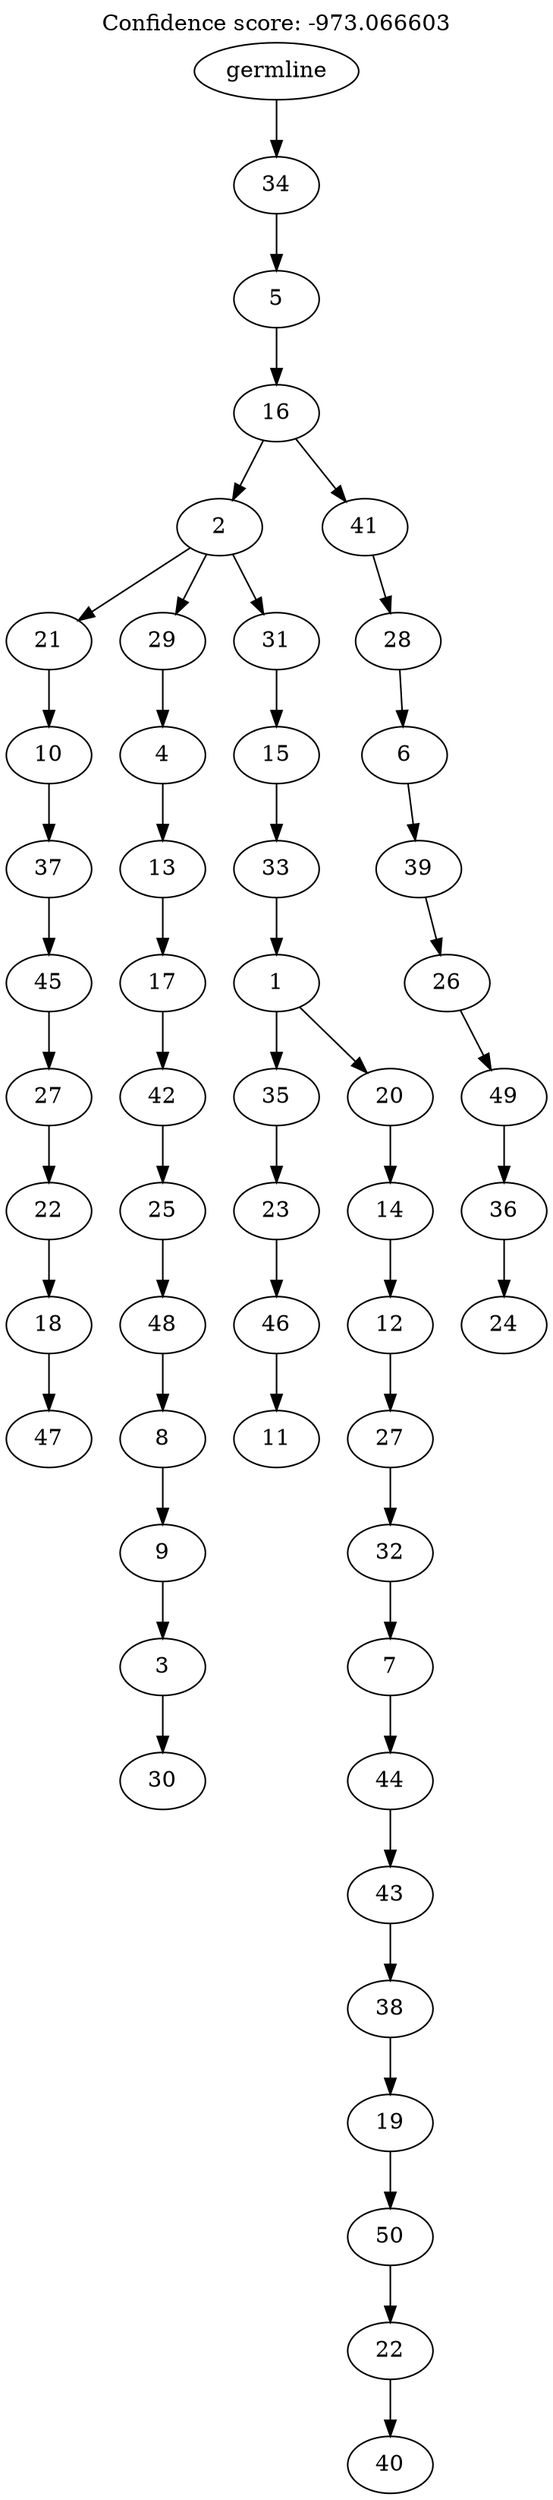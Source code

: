 digraph g {
	"51" -> "52";
	"52" [label="47"];
	"50" -> "51";
	"51" [label="18"];
	"49" -> "50";
	"50" [label="22"];
	"48" -> "49";
	"49" [label="27"];
	"47" -> "48";
	"48" [label="45"];
	"46" -> "47";
	"47" [label="37"];
	"45" -> "46";
	"46" [label="10"];
	"43" -> "44";
	"44" [label="30"];
	"42" -> "43";
	"43" [label="3"];
	"41" -> "42";
	"42" [label="9"];
	"40" -> "41";
	"41" [label="8"];
	"39" -> "40";
	"40" [label="48"];
	"38" -> "39";
	"39" [label="25"];
	"37" -> "38";
	"38" [label="42"];
	"36" -> "37";
	"37" [label="17"];
	"35" -> "36";
	"36" [label="13"];
	"34" -> "35";
	"35" [label="4"];
	"32" -> "33";
	"33" [label="11"];
	"31" -> "32";
	"32" [label="46"];
	"30" -> "31";
	"31" [label="23"];
	"28" -> "29";
	"29" [label="40"];
	"27" -> "28";
	"28" [label="22"];
	"26" -> "27";
	"27" [label="50"];
	"25" -> "26";
	"26" [label="19"];
	"24" -> "25";
	"25" [label="38"];
	"23" -> "24";
	"24" [label="43"];
	"22" -> "23";
	"23" [label="44"];
	"21" -> "22";
	"22" [label="7"];
	"20" -> "21";
	"21" [label="32"];
	"19" -> "20";
	"20" [label="27"];
	"18" -> "19";
	"19" [label="12"];
	"17" -> "18";
	"18" [label="14"];
	"16" -> "17";
	"17" [label="20"];
	"16" -> "30";
	"30" [label="35"];
	"15" -> "16";
	"16" [label="1"];
	"14" -> "15";
	"15" [label="33"];
	"13" -> "14";
	"14" [label="15"];
	"12" -> "13";
	"13" [label="31"];
	"12" -> "34";
	"34" [label="29"];
	"12" -> "45";
	"45" [label="21"];
	"10" -> "11";
	"11" [label="24"];
	"9" -> "10";
	"10" [label="36"];
	"8" -> "9";
	"9" [label="49"];
	"7" -> "8";
	"8" [label="26"];
	"6" -> "7";
	"7" [label="39"];
	"5" -> "6";
	"6" [label="6"];
	"4" -> "5";
	"5" [label="28"];
	"3" -> "4";
	"4" [label="41"];
	"3" -> "12";
	"12" [label="2"];
	"2" -> "3";
	"3" [label="16"];
	"1" -> "2";
	"2" [label="5"];
	"0" -> "1";
	"1" [label="34"];
	"0" [label="germline"];
	labelloc="t";
	label="Confidence score: -973.066603";
}
